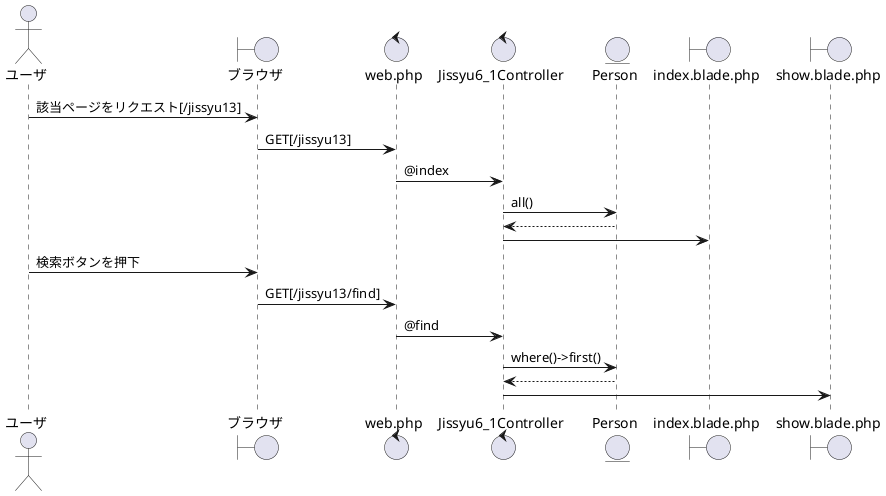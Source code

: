 @startuml
actor ユーザ as y
boundary ブラウザ as b
control web.php as w 
control Jissyu6_1Controller as j
entity Person as p
boundary index.blade.php as i
boundary show.blade.php as s

y -> b:該当ページをリクエスト[/jissyu13]
b -> w:GET[/jissyu13]
w -> j:@index
j -> p:all()
p --> j
j -> i
y -> b:検索ボタンを押下
b -> w:GET[/jissyu13/find]
w -> j:@find
j -> p:where()->first()
p --> j
j -> s
@enduml